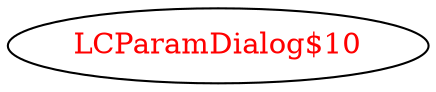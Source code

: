 digraph dependencyGraph {
 concentrate=true;
 ranksep="2.0";
 rankdir="LR"; 
 splines="ortho";
"LCParamDialog$10" [fontcolor="red"];
}